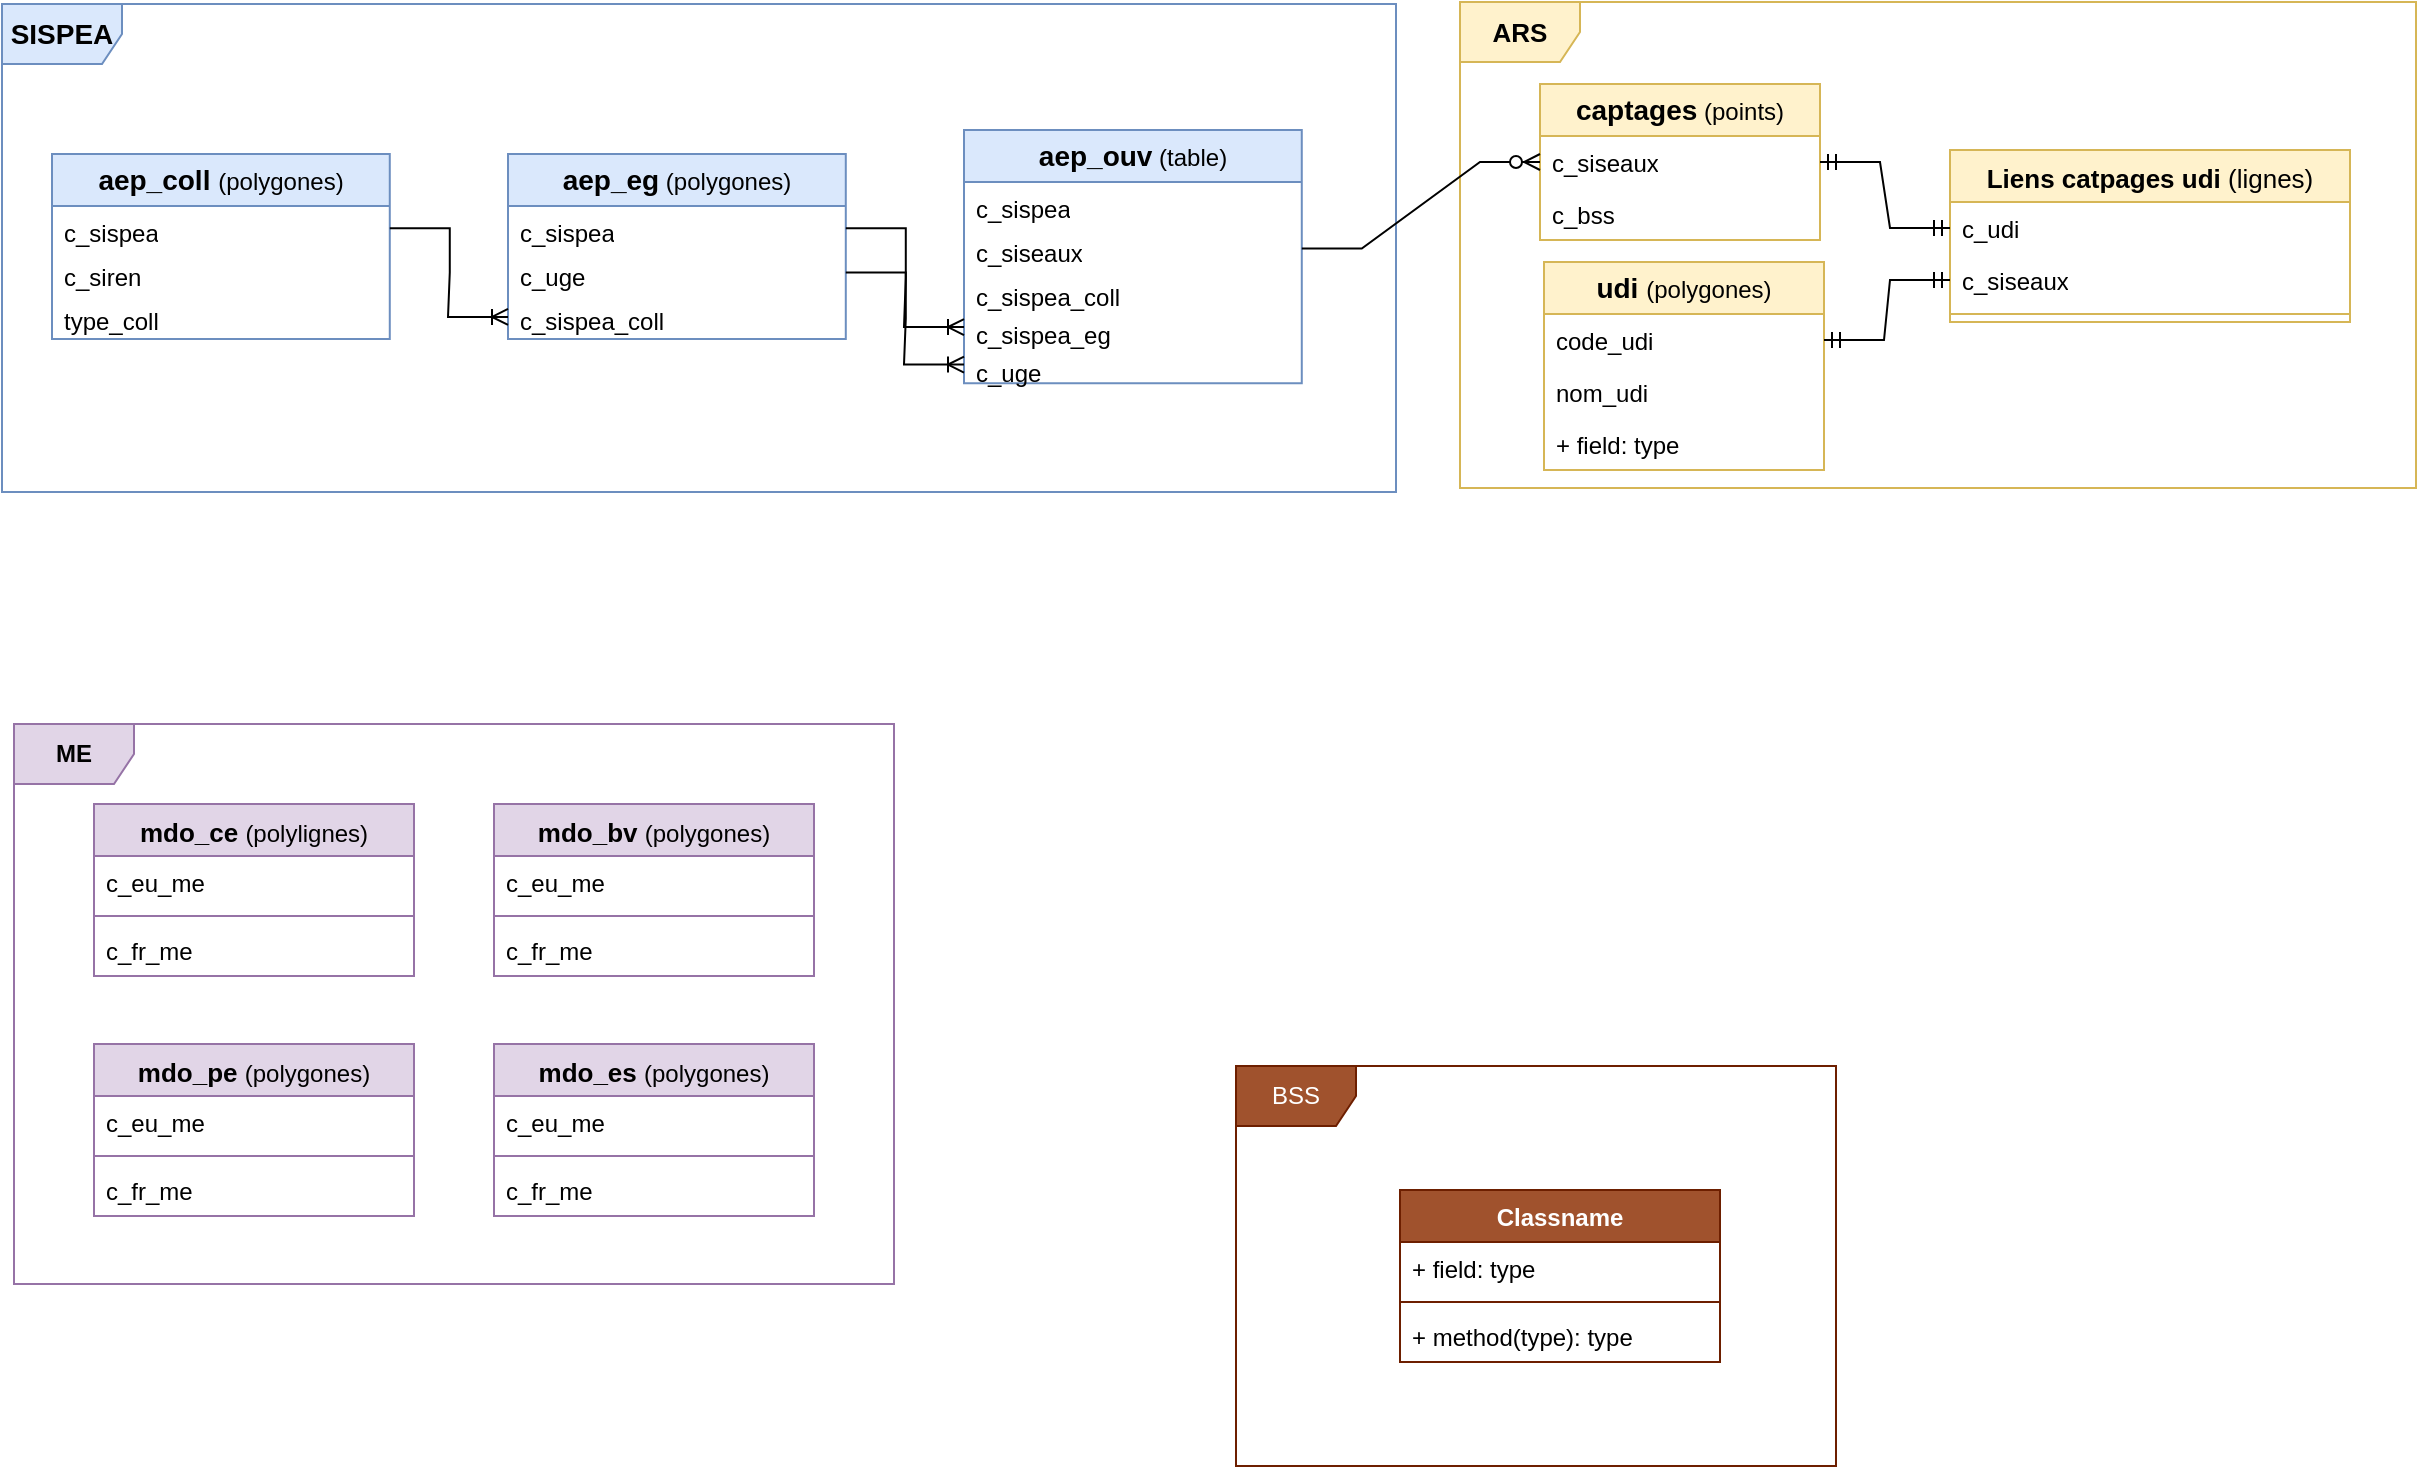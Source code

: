 <mxfile version="23.1.7" type="github">
  <diagram name="Page-1" id="1Q_z-b2mWmNZc49uN2Zr">
    <mxGraphModel dx="1354" dy="581" grid="0" gridSize="10" guides="1" tooltips="1" connect="1" arrows="1" fold="1" page="1" pageScale="1" pageWidth="1169" pageHeight="827" background="none" math="0" shadow="0">
      <root>
        <mxCell id="0" />
        <object label="SISPEA" id="UiWry4mSf7AiP79Xs2rW-38">
          <mxCell style="" parent="0" />
        </object>
        <mxCell id="UiWry4mSf7AiP79Xs2rW-39" value="&lt;font style=&quot;font-size: 14px;&quot;&gt;&lt;b&gt;aep_coll&lt;/b&gt; &lt;/font&gt;(polygones)" style="swimlane;fontStyle=0;childLayout=stackLayout;horizontal=1;startSize=26;horizontalStack=0;resizeParent=1;resizeParentMax=0;resizeLast=0;collapsible=1;marginBottom=0;whiteSpace=wrap;html=1;labelBackgroundColor=none;rounded=0;shadow=0;glass=0;swimlaneLine=1;fillColor=#dae8fc;strokeColor=#6c8ebf;" parent="UiWry4mSf7AiP79Xs2rW-38" vertex="1">
          <mxGeometry x="69.001" y="124.998" width="168.889" height="92.54" as="geometry" />
        </mxCell>
        <mxCell id="UiWry4mSf7AiP79Xs2rW-40" value="c_sispea" style="text;align=left;verticalAlign=top;spacingLeft=4;spacingRight=4;overflow=hidden;rotatable=0;points=[[0,0.5],[1,0.5]];portConstraint=eastwest;whiteSpace=wrap;html=1;labelBackgroundColor=none;" parent="UiWry4mSf7AiP79Xs2rW-39" vertex="1">
          <mxGeometry y="26" width="168.889" height="22.18" as="geometry" />
        </mxCell>
        <mxCell id="UiWry4mSf7AiP79Xs2rW-41" value="c_siren" style="text;align=left;verticalAlign=top;spacingLeft=4;spacingRight=4;overflow=hidden;rotatable=0;points=[[0,0.5],[1,0.5]];portConstraint=eastwest;whiteSpace=wrap;html=1;labelBackgroundColor=none;" parent="UiWry4mSf7AiP79Xs2rW-39" vertex="1">
          <mxGeometry y="48.18" width="168.889" height="22.18" as="geometry" />
        </mxCell>
        <mxCell id="UiWry4mSf7AiP79Xs2rW-42" value="&lt;div&gt;type_coll&lt;/div&gt;&lt;div&gt;&lt;br&gt;&lt;/div&gt;" style="text;align=left;verticalAlign=top;spacingLeft=4;spacingRight=4;overflow=hidden;rotatable=0;points=[[0,0.5],[1,0.5]];portConstraint=eastwest;whiteSpace=wrap;html=1;labelBackgroundColor=none;" parent="UiWry4mSf7AiP79Xs2rW-39" vertex="1">
          <mxGeometry y="70.36" width="168.889" height="22.18" as="geometry" />
        </mxCell>
        <mxCell id="UiWry4mSf7AiP79Xs2rW-43" value="&lt;b&gt;&lt;font style=&quot;font-size: 14px;&quot;&gt;SISPEA&lt;/font&gt;&lt;/b&gt;" style="shape=umlFrame;whiteSpace=wrap;html=1;pointerEvents=0;fillColor=#dae8fc;strokeColor=#6c8ebf;shadow=0;" parent="UiWry4mSf7AiP79Xs2rW-38" vertex="1">
          <mxGeometry x="44" y="50" width="697" height="244" as="geometry" />
        </mxCell>
        <mxCell id="UiWry4mSf7AiP79Xs2rW-44" value="&lt;b&gt;&lt;font style=&quot;font-size: 14px;&quot;&gt;aep_eg&lt;/font&gt;&lt;/b&gt; (polygones)" style="swimlane;fontStyle=0;childLayout=stackLayout;horizontal=1;startSize=26;fillColor=#dae8fc;horizontalStack=0;resizeParent=1;resizeParentMax=0;resizeLast=0;collapsible=1;marginBottom=0;whiteSpace=wrap;html=1;strokeColor=#6c8ebf;rounded=0;" parent="UiWry4mSf7AiP79Xs2rW-38" vertex="1">
          <mxGeometry x="297.004" y="124.998" width="168.889" height="92.54" as="geometry" />
        </mxCell>
        <mxCell id="UiWry4mSf7AiP79Xs2rW-45" value="c_sispea" style="text;strokeColor=none;fillColor=none;align=left;verticalAlign=top;spacingLeft=4;spacingRight=4;overflow=hidden;rotatable=0;points=[[0,0.5],[1,0.5]];portConstraint=eastwest;whiteSpace=wrap;html=1;" parent="UiWry4mSf7AiP79Xs2rW-44" vertex="1">
          <mxGeometry y="26" width="168.889" height="22.18" as="geometry" />
        </mxCell>
        <mxCell id="UiWry4mSf7AiP79Xs2rW-46" value="c_uge" style="text;strokeColor=none;fillColor=none;align=left;verticalAlign=top;spacingLeft=4;spacingRight=4;overflow=hidden;rotatable=0;points=[[0,0.5],[1,0.5]];portConstraint=eastwest;whiteSpace=wrap;html=1;" parent="UiWry4mSf7AiP79Xs2rW-44" vertex="1">
          <mxGeometry y="48.18" width="168.889" height="22.18" as="geometry" />
        </mxCell>
        <mxCell id="UiWry4mSf7AiP79Xs2rW-47" value="c_sispea_coll" style="text;strokeColor=none;fillColor=none;align=left;verticalAlign=top;spacingLeft=4;spacingRight=4;overflow=hidden;rotatable=0;points=[[0,0.5],[1,0.5]];portConstraint=eastwest;whiteSpace=wrap;html=1;" parent="UiWry4mSf7AiP79Xs2rW-44" vertex="1">
          <mxGeometry y="70.36" width="168.889" height="22.18" as="geometry" />
        </mxCell>
        <mxCell id="UiWry4mSf7AiP79Xs2rW-48" value="&lt;b style=&quot;&quot;&gt;&lt;font style=&quot;font-size: 14px;&quot;&gt;aep_ouv&lt;/font&gt;&lt;/b&gt;&lt;span style=&quot;&quot;&gt;&lt;font style=&quot;font-size: 12px;&quot;&gt; (table)&lt;font style=&quot;font-size: 12px;&quot;&gt;&lt;br&gt;&lt;/font&gt;&lt;/font&gt;&lt;/span&gt;" style="swimlane;fontStyle=0;childLayout=stackLayout;horizontal=1;startSize=26;fillColor=#dae8fc;horizontalStack=0;resizeParent=1;resizeParentMax=0;resizeLast=0;collapsible=1;marginBottom=0;whiteSpace=wrap;html=1;strokeColor=#6c8ebf;rounded=0;swimlaneLine=1;strokeWidth=1;" parent="UiWry4mSf7AiP79Xs2rW-38" vertex="1">
          <mxGeometry x="525" y="113" width="168.89" height="126.664" as="geometry">
            <mxRectangle x="480" y="158" width="130" height="30" as="alternateBounds" />
          </mxGeometry>
        </mxCell>
        <mxCell id="UiWry4mSf7AiP79Xs2rW-49" value="c_sispea" style="text;strokeColor=none;fillColor=none;align=left;verticalAlign=top;spacingLeft=4;spacingRight=4;overflow=hidden;rotatable=0;points=[[0,0.5],[1,0.5]];portConstraint=eastwest;whiteSpace=wrap;html=1;" parent="UiWry4mSf7AiP79Xs2rW-48" vertex="1">
          <mxGeometry y="26" width="168.89" height="22.18" as="geometry" />
        </mxCell>
        <mxCell id="UiWry4mSf7AiP79Xs2rW-50" value="c_siseaux" style="text;strokeColor=none;fillColor=none;align=left;verticalAlign=top;spacingLeft=4;spacingRight=4;overflow=hidden;rotatable=0;points=[[0,0.5],[1,0.5]];portConstraint=eastwest;whiteSpace=wrap;html=1;" parent="UiWry4mSf7AiP79Xs2rW-48" vertex="1">
          <mxGeometry y="48.18" width="168.89" height="22.18" as="geometry" />
        </mxCell>
        <mxCell id="UiWry4mSf7AiP79Xs2rW-51" value="c_sispea_coll" style="text;strokeColor=none;fillColor=none;align=left;verticalAlign=top;spacingLeft=4;spacingRight=4;overflow=hidden;rotatable=0;points=[[0,0.5],[1,0.5]];portConstraint=eastwest;whiteSpace=wrap;html=1;" parent="UiWry4mSf7AiP79Xs2rW-48" vertex="1">
          <mxGeometry y="70.36" width="168.89" height="18.768" as="geometry" />
        </mxCell>
        <mxCell id="UiWry4mSf7AiP79Xs2rW-53" value="&lt;div&gt;c_sispea_eg&lt;/div&gt;" style="text;strokeColor=none;fillColor=none;align=left;verticalAlign=top;spacingLeft=4;spacingRight=4;overflow=hidden;rotatable=0;points=[[0,0.5],[1,0.5]];portConstraint=eastwest;whiteSpace=wrap;html=1;" parent="UiWry4mSf7AiP79Xs2rW-48" vertex="1">
          <mxGeometry y="89.128" width="168.89" height="18.768" as="geometry" />
        </mxCell>
        <mxCell id="UiWry4mSf7AiP79Xs2rW-52" value="&lt;div&gt;c_uge&lt;/div&gt;" style="text;strokeColor=none;fillColor=none;align=left;verticalAlign=top;spacingLeft=4;spacingRight=4;overflow=hidden;rotatable=0;points=[[0,0.5],[1,0.5]];portConstraint=eastwest;whiteSpace=wrap;html=1;" parent="UiWry4mSf7AiP79Xs2rW-48" vertex="1">
          <mxGeometry y="107.896" width="168.89" height="18.768" as="geometry" />
        </mxCell>
        <mxCell id="UiWry4mSf7AiP79Xs2rW-54" value="" style="edgeStyle=entityRelationEdgeStyle;fontSize=12;html=1;endArrow=ERoneToMany;rounded=0;" parent="UiWry4mSf7AiP79Xs2rW-38" source="UiWry4mSf7AiP79Xs2rW-46" target="UiWry4mSf7AiP79Xs2rW-52" edge="1">
          <mxGeometry width="100" height="100" relative="1" as="geometry">
            <mxPoint x="430" y="152.37" as="sourcePoint" />
            <mxPoint x="535.556" y="67.062" as="targetPoint" />
          </mxGeometry>
        </mxCell>
        <mxCell id="UiWry4mSf7AiP79Xs2rW-55" value="" style="edgeStyle=entityRelationEdgeStyle;fontSize=12;html=1;endArrow=ERoneToMany;rounded=0;exitX=1;exitY=0.5;exitDx=0;exitDy=0;entryX=0;entryY=0.5;entryDx=0;entryDy=0;" parent="UiWry4mSf7AiP79Xs2rW-38" source="UiWry4mSf7AiP79Xs2rW-40" target="UiWry4mSf7AiP79Xs2rW-47" edge="1">
          <mxGeometry width="100" height="100" relative="1" as="geometry">
            <mxPoint x="240" y="90.948" as="sourcePoint" />
            <mxPoint x="345.556" y="5.64" as="targetPoint" />
            <Array as="points">
              <mxPoint x="282.222" y="99.479" />
            </Array>
          </mxGeometry>
        </mxCell>
        <mxCell id="UiWry4mSf7AiP79Xs2rW-56" value="" style="edgeStyle=entityRelationEdgeStyle;fontSize=12;html=1;endArrow=ERoneToMany;rounded=0;" parent="UiWry4mSf7AiP79Xs2rW-38" source="UiWry4mSf7AiP79Xs2rW-45" target="UiWry4mSf7AiP79Xs2rW-53" edge="1">
          <mxGeometry width="100" height="100" relative="1" as="geometry">
            <mxPoint x="461.667" y="143.839" as="sourcePoint" />
            <mxPoint x="498.611" y="212.938" as="targetPoint" />
            <Array as="points">
              <mxPoint x="451.111" y="220.616" />
              <mxPoint x="503.889" y="271.801" />
              <mxPoint x="482.778" y="212.085" />
            </Array>
          </mxGeometry>
        </mxCell>
        <object label="ARS" id="UiWry4mSf7AiP79Xs2rW-73">
          <mxCell parent="0" />
        </object>
        <mxCell id="UiWry4mSf7AiP79Xs2rW-74" value="&lt;font style=&quot;font-size: 13px;&quot;&gt;&lt;b&gt;ARS&lt;/b&gt;&lt;/font&gt;" style="shape=umlFrame;whiteSpace=wrap;html=1;pointerEvents=0;fillColor=#fff2cc;strokeColor=#d6b656;" parent="UiWry4mSf7AiP79Xs2rW-73" vertex="1">
          <mxGeometry x="773" y="49" width="478" height="243" as="geometry" />
        </mxCell>
        <mxCell id="UiWry4mSf7AiP79Xs2rW-75" value="&lt;b&gt;&lt;font style=&quot;font-size: 14px;&quot;&gt;captages&lt;/font&gt;&lt;/b&gt;&lt;font style=&quot;font-size: 12px;&quot;&gt; (points)&lt;font style=&quot;font-size: 12px;&quot;&gt;&lt;br&gt;&lt;/font&gt;&lt;/font&gt;" style="swimlane;fontStyle=0;childLayout=stackLayout;horizontal=1;startSize=26;fillColor=#fff2cc;horizontalStack=0;resizeParent=1;resizeParentMax=0;resizeLast=0;collapsible=1;marginBottom=0;whiteSpace=wrap;html=1;strokeColor=#d6b656;" parent="UiWry4mSf7AiP79Xs2rW-73" vertex="1">
          <mxGeometry x="813" y="90" width="140" height="78" as="geometry" />
        </mxCell>
        <mxCell id="UiWry4mSf7AiP79Xs2rW-76" value="c_siseaux" style="text;strokeColor=none;fillColor=none;align=left;verticalAlign=top;spacingLeft=4;spacingRight=4;overflow=hidden;rotatable=0;points=[[0,0.5],[1,0.5]];portConstraint=eastwest;whiteSpace=wrap;html=1;" parent="UiWry4mSf7AiP79Xs2rW-75" vertex="1">
          <mxGeometry y="26" width="140" height="26" as="geometry" />
        </mxCell>
        <mxCell id="2uLfHWaX_J8Jc8troCcb-1" value="&lt;div&gt;c_bss&lt;/div&gt;" style="text;strokeColor=none;fillColor=none;align=left;verticalAlign=top;spacingLeft=4;spacingRight=4;overflow=hidden;rotatable=0;points=[[0,0.5],[1,0.5]];portConstraint=eastwest;whiteSpace=wrap;html=1;" parent="UiWry4mSf7AiP79Xs2rW-75" vertex="1">
          <mxGeometry y="52" width="140" height="26" as="geometry" />
        </mxCell>
        <mxCell id="UiWry4mSf7AiP79Xs2rW-77" value="&lt;font style=&quot;font-size: 14px;&quot;&gt;&lt;b&gt;udi&lt;font style=&quot;font-size: 14px;&quot;&gt; &lt;/font&gt;&lt;/b&gt;&lt;/font&gt;&lt;font style=&quot;font-size: 12px;&quot;&gt;(polygones)&lt;font style=&quot;font-size: 12px;&quot;&gt;&lt;br&gt;&lt;/font&gt;&lt;/font&gt;" style="swimlane;fontStyle=0;childLayout=stackLayout;horizontal=1;startSize=26;fillColor=#fff2cc;horizontalStack=0;resizeParent=1;resizeParentMax=0;resizeLast=0;collapsible=1;marginBottom=0;whiteSpace=wrap;html=1;strokeColor=#d6b656;" parent="UiWry4mSf7AiP79Xs2rW-73" vertex="1">
          <mxGeometry x="815" y="179" width="140" height="104" as="geometry" />
        </mxCell>
        <mxCell id="UiWry4mSf7AiP79Xs2rW-78" value="code_udi" style="text;strokeColor=none;fillColor=none;align=left;verticalAlign=top;spacingLeft=4;spacingRight=4;overflow=hidden;rotatable=0;points=[[0,0.5],[1,0.5]];portConstraint=eastwest;whiteSpace=wrap;html=1;" parent="UiWry4mSf7AiP79Xs2rW-77" vertex="1">
          <mxGeometry y="26" width="140" height="26" as="geometry" />
        </mxCell>
        <mxCell id="UiWry4mSf7AiP79Xs2rW-79" value="nom_udi" style="text;strokeColor=none;fillColor=none;align=left;verticalAlign=top;spacingLeft=4;spacingRight=4;overflow=hidden;rotatable=0;points=[[0,0.5],[1,0.5]];portConstraint=eastwest;whiteSpace=wrap;html=1;" parent="UiWry4mSf7AiP79Xs2rW-77" vertex="1">
          <mxGeometry y="52" width="140" height="26" as="geometry" />
        </mxCell>
        <mxCell id="UiWry4mSf7AiP79Xs2rW-80" value="+ field: type" style="text;strokeColor=none;fillColor=none;align=left;verticalAlign=top;spacingLeft=4;spacingRight=4;overflow=hidden;rotatable=0;points=[[0,0.5],[1,0.5]];portConstraint=eastwest;whiteSpace=wrap;html=1;" parent="UiWry4mSf7AiP79Xs2rW-77" vertex="1">
          <mxGeometry y="78" width="140" height="26" as="geometry" />
        </mxCell>
        <mxCell id="UiWry4mSf7AiP79Xs2rW-81" value="&lt;font style=&quot;font-size: 13px;&quot;&gt;Liens catpages udi &lt;span style=&quot;font-weight: normal;&quot;&gt;(lignes)&lt;/span&gt;&lt;br&gt;&lt;/font&gt;" style="swimlane;fontStyle=1;align=center;verticalAlign=top;childLayout=stackLayout;horizontal=1;startSize=26;horizontalStack=0;resizeParent=1;resizeParentMax=0;resizeLast=0;collapsible=1;marginBottom=0;whiteSpace=wrap;html=1;fillColor=#fff2cc;strokeColor=#d6b656;" parent="UiWry4mSf7AiP79Xs2rW-73" vertex="1">
          <mxGeometry x="1018" y="123.0" width="200" height="86" as="geometry" />
        </mxCell>
        <mxCell id="UiWry4mSf7AiP79Xs2rW-82" value="c_udi" style="text;strokeColor=none;fillColor=none;align=left;verticalAlign=top;spacingLeft=4;spacingRight=4;overflow=hidden;rotatable=0;points=[[0,0.5],[1,0.5]];portConstraint=eastwest;whiteSpace=wrap;html=1;" parent="UiWry4mSf7AiP79Xs2rW-81" vertex="1">
          <mxGeometry y="26" width="200" height="26" as="geometry" />
        </mxCell>
        <mxCell id="UiWry4mSf7AiP79Xs2rW-84" value="c_siseaux" style="text;strokeColor=none;fillColor=none;align=left;verticalAlign=top;spacingLeft=4;spacingRight=4;overflow=hidden;rotatable=0;points=[[0,0.5],[1,0.5]];portConstraint=eastwest;whiteSpace=wrap;html=1;" parent="UiWry4mSf7AiP79Xs2rW-81" vertex="1">
          <mxGeometry y="52" width="200" height="26" as="geometry" />
        </mxCell>
        <mxCell id="UiWry4mSf7AiP79Xs2rW-83" value="" style="line;strokeWidth=1;fillColor=none;align=left;verticalAlign=middle;spacingTop=-1;spacingLeft=3;spacingRight=3;rotatable=0;labelPosition=right;points=[];portConstraint=eastwest;strokeColor=inherit;" parent="UiWry4mSf7AiP79Xs2rW-81" vertex="1">
          <mxGeometry y="78" width="200" height="8" as="geometry" />
        </mxCell>
        <mxCell id="UiWry4mSf7AiP79Xs2rW-85" value="" style="edgeStyle=entityRelationEdgeStyle;fontSize=12;html=1;endArrow=ERmandOne;startArrow=ERmandOne;rounded=0;" parent="UiWry4mSf7AiP79Xs2rW-73" source="UiWry4mSf7AiP79Xs2rW-76" target="UiWry4mSf7AiP79Xs2rW-82" edge="1">
          <mxGeometry width="100" height="100" relative="1" as="geometry">
            <mxPoint x="810" y="380" as="sourcePoint" />
            <mxPoint x="910" y="280" as="targetPoint" />
          </mxGeometry>
        </mxCell>
        <mxCell id="UiWry4mSf7AiP79Xs2rW-86" value="" style="edgeStyle=entityRelationEdgeStyle;fontSize=12;html=1;endArrow=ERmandOne;startArrow=ERmandOne;rounded=0;" parent="UiWry4mSf7AiP79Xs2rW-73" source="UiWry4mSf7AiP79Xs2rW-78" target="UiWry4mSf7AiP79Xs2rW-84" edge="1">
          <mxGeometry width="100" height="100" relative="1" as="geometry">
            <mxPoint x="810" y="380" as="sourcePoint" />
            <mxPoint x="910" y="280" as="targetPoint" />
          </mxGeometry>
        </mxCell>
        <mxCell id="UiWry4mSf7AiP79Xs2rW-87" value="" style="edgeStyle=entityRelationEdgeStyle;fontSize=12;html=1;endArrow=ERzeroToMany;endFill=1;rounded=0;" parent="UiWry4mSf7AiP79Xs2rW-73" source="UiWry4mSf7AiP79Xs2rW-50" target="UiWry4mSf7AiP79Xs2rW-76" edge="1">
          <mxGeometry width="100" height="100" relative="1" as="geometry">
            <mxPoint x="790" y="390" as="sourcePoint" />
            <mxPoint x="890" y="290" as="targetPoint" />
          </mxGeometry>
        </mxCell>
        <object label="MDO Sandre" id="UiWry4mSf7AiP79Xs2rW-88">
          <mxCell parent="0" />
        </object>
        <mxCell id="UiWry4mSf7AiP79Xs2rW-89" value="&lt;b&gt;ME&lt;/b&gt;" style="shape=umlFrame;whiteSpace=wrap;html=1;pointerEvents=0;fillColor=#e1d5e7;strokeColor=#9673a6;" parent="UiWry4mSf7AiP79Xs2rW-88" vertex="1">
          <mxGeometry x="50" y="410" width="440" height="280" as="geometry" />
        </mxCell>
        <mxCell id="UiWry4mSf7AiP79Xs2rW-90" value="&lt;font style=&quot;font-size: 13px;&quot;&gt;mdo_ce &lt;/font&gt;&lt;font style=&quot;font-size: 12px;&quot;&gt;&lt;span style=&quot;font-weight: normal;&quot;&gt;(polylignes)&lt;/span&gt;&lt;font style=&quot;font-size: 12px;&quot;&gt;&lt;br&gt;&lt;/font&gt;&lt;/font&gt;" style="swimlane;fontStyle=1;align=center;verticalAlign=top;childLayout=stackLayout;horizontal=1;startSize=26;horizontalStack=0;resizeParent=1;resizeParentMax=0;resizeLast=0;collapsible=1;marginBottom=0;whiteSpace=wrap;html=1;fillColor=#e1d5e7;strokeColor=#9673a6;" parent="UiWry4mSf7AiP79Xs2rW-88" vertex="1">
          <mxGeometry x="90" y="450" width="160" height="86" as="geometry" />
        </mxCell>
        <mxCell id="UiWry4mSf7AiP79Xs2rW-91" value="c_eu_me" style="text;strokeColor=none;fillColor=none;align=left;verticalAlign=top;spacingLeft=4;spacingRight=4;overflow=hidden;rotatable=0;points=[[0,0.5],[1,0.5]];portConstraint=eastwest;whiteSpace=wrap;html=1;" parent="UiWry4mSf7AiP79Xs2rW-90" vertex="1">
          <mxGeometry y="26" width="160" height="26" as="geometry" />
        </mxCell>
        <mxCell id="UiWry4mSf7AiP79Xs2rW-92" value="" style="line;strokeWidth=1;fillColor=none;align=left;verticalAlign=middle;spacingTop=-1;spacingLeft=3;spacingRight=3;rotatable=0;labelPosition=right;points=[];portConstraint=eastwest;strokeColor=inherit;" parent="UiWry4mSf7AiP79Xs2rW-90" vertex="1">
          <mxGeometry y="52" width="160" height="8" as="geometry" />
        </mxCell>
        <mxCell id="UiWry4mSf7AiP79Xs2rW-93" value="&lt;div&gt;c_fr_me&lt;/div&gt;" style="text;strokeColor=none;fillColor=none;align=left;verticalAlign=top;spacingLeft=4;spacingRight=4;overflow=hidden;rotatable=0;points=[[0,0.5],[1,0.5]];portConstraint=eastwest;whiteSpace=wrap;html=1;" parent="UiWry4mSf7AiP79Xs2rW-90" vertex="1">
          <mxGeometry y="60" width="160" height="26" as="geometry" />
        </mxCell>
        <mxCell id="UiWry4mSf7AiP79Xs2rW-94" value="&lt;font style=&quot;font-size: 13px;&quot;&gt;mdo_bv &lt;/font&gt;&lt;font size=&quot;1&quot;&gt;&lt;span style=&quot;font-weight: normal; font-size: 12px;&quot;&gt;(polygones)&lt;/span&gt;&lt;font&gt;&lt;br&gt;&lt;/font&gt;&lt;/font&gt;" style="swimlane;fontStyle=1;align=center;verticalAlign=top;childLayout=stackLayout;horizontal=1;startSize=26;horizontalStack=0;resizeParent=1;resizeParentMax=0;resizeLast=0;collapsible=1;marginBottom=0;whiteSpace=wrap;html=1;fillColor=#e1d5e7;strokeColor=#9673a6;" parent="UiWry4mSf7AiP79Xs2rW-88" vertex="1">
          <mxGeometry x="290" y="450" width="160" height="86" as="geometry" />
        </mxCell>
        <mxCell id="UiWry4mSf7AiP79Xs2rW-95" value="c_eu_me" style="text;strokeColor=none;fillColor=none;align=left;verticalAlign=top;spacingLeft=4;spacingRight=4;overflow=hidden;rotatable=0;points=[[0,0.5],[1,0.5]];portConstraint=eastwest;whiteSpace=wrap;html=1;" parent="UiWry4mSf7AiP79Xs2rW-94" vertex="1">
          <mxGeometry y="26" width="160" height="26" as="geometry" />
        </mxCell>
        <mxCell id="UiWry4mSf7AiP79Xs2rW-96" value="" style="line;strokeWidth=1;fillColor=none;align=left;verticalAlign=middle;spacingTop=-1;spacingLeft=3;spacingRight=3;rotatable=0;labelPosition=right;points=[];portConstraint=eastwest;strokeColor=inherit;" parent="UiWry4mSf7AiP79Xs2rW-94" vertex="1">
          <mxGeometry y="52" width="160" height="8" as="geometry" />
        </mxCell>
        <mxCell id="UiWry4mSf7AiP79Xs2rW-97" value="&lt;div&gt;c_fr_me&lt;/div&gt;" style="text;strokeColor=none;fillColor=none;align=left;verticalAlign=top;spacingLeft=4;spacingRight=4;overflow=hidden;rotatable=0;points=[[0,0.5],[1,0.5]];portConstraint=eastwest;whiteSpace=wrap;html=1;" parent="UiWry4mSf7AiP79Xs2rW-94" vertex="1">
          <mxGeometry y="60" width="160" height="26" as="geometry" />
        </mxCell>
        <mxCell id="UiWry4mSf7AiP79Xs2rW-98" value="&lt;font style=&quot;font-size: 13px;&quot;&gt;mdo_pe &lt;/font&gt;&lt;font size=&quot;1&quot;&gt;&lt;span style=&quot;font-weight: normal; font-size: 12px;&quot;&gt;(polygones)&lt;/span&gt;&lt;font&gt;&lt;br&gt;&lt;/font&gt;&lt;/font&gt;" style="swimlane;fontStyle=1;align=center;verticalAlign=top;childLayout=stackLayout;horizontal=1;startSize=26;horizontalStack=0;resizeParent=1;resizeParentMax=0;resizeLast=0;collapsible=1;marginBottom=0;whiteSpace=wrap;html=1;fillColor=#e1d5e7;strokeColor=#9673a6;" parent="UiWry4mSf7AiP79Xs2rW-88" vertex="1">
          <mxGeometry x="90" y="570" width="160" height="86" as="geometry" />
        </mxCell>
        <mxCell id="UiWry4mSf7AiP79Xs2rW-99" value="c_eu_me" style="text;strokeColor=none;fillColor=none;align=left;verticalAlign=top;spacingLeft=4;spacingRight=4;overflow=hidden;rotatable=0;points=[[0,0.5],[1,0.5]];portConstraint=eastwest;whiteSpace=wrap;html=1;" parent="UiWry4mSf7AiP79Xs2rW-98" vertex="1">
          <mxGeometry y="26" width="160" height="26" as="geometry" />
        </mxCell>
        <mxCell id="UiWry4mSf7AiP79Xs2rW-100" value="" style="line;strokeWidth=1;fillColor=none;align=left;verticalAlign=middle;spacingTop=-1;spacingLeft=3;spacingRight=3;rotatable=0;labelPosition=right;points=[];portConstraint=eastwest;strokeColor=inherit;" parent="UiWry4mSf7AiP79Xs2rW-98" vertex="1">
          <mxGeometry y="52" width="160" height="8" as="geometry" />
        </mxCell>
        <mxCell id="UiWry4mSf7AiP79Xs2rW-101" value="&lt;div&gt;c_fr_me&lt;/div&gt;" style="text;strokeColor=none;fillColor=none;align=left;verticalAlign=top;spacingLeft=4;spacingRight=4;overflow=hidden;rotatable=0;points=[[0,0.5],[1,0.5]];portConstraint=eastwest;whiteSpace=wrap;html=1;" parent="UiWry4mSf7AiP79Xs2rW-98" vertex="1">
          <mxGeometry y="60" width="160" height="26" as="geometry" />
        </mxCell>
        <mxCell id="UiWry4mSf7AiP79Xs2rW-102" value="&lt;font style=&quot;font-size: 13px;&quot;&gt;mdo_es &lt;/font&gt;&lt;font size=&quot;1&quot;&gt;&lt;span style=&quot;font-weight: normal; font-size: 12px;&quot;&gt;(polygones)&lt;/span&gt;&lt;font&gt;&lt;br&gt;&lt;/font&gt;&lt;/font&gt;" style="swimlane;fontStyle=1;align=center;verticalAlign=top;childLayout=stackLayout;horizontal=1;startSize=26;horizontalStack=0;resizeParent=1;resizeParentMax=0;resizeLast=0;collapsible=1;marginBottom=0;whiteSpace=wrap;html=1;fillColor=#e1d5e7;strokeColor=#9673a6;" parent="UiWry4mSf7AiP79Xs2rW-88" vertex="1">
          <mxGeometry x="290" y="570" width="160" height="86" as="geometry" />
        </mxCell>
        <mxCell id="UiWry4mSf7AiP79Xs2rW-103" value="c_eu_me" style="text;strokeColor=none;fillColor=none;align=left;verticalAlign=top;spacingLeft=4;spacingRight=4;overflow=hidden;rotatable=0;points=[[0,0.5],[1,0.5]];portConstraint=eastwest;whiteSpace=wrap;html=1;" parent="UiWry4mSf7AiP79Xs2rW-102" vertex="1">
          <mxGeometry y="26" width="160" height="26" as="geometry" />
        </mxCell>
        <mxCell id="UiWry4mSf7AiP79Xs2rW-104" value="" style="line;strokeWidth=1;fillColor=none;align=left;verticalAlign=middle;spacingTop=-1;spacingLeft=3;spacingRight=3;rotatable=0;labelPosition=right;points=[];portConstraint=eastwest;strokeColor=inherit;" parent="UiWry4mSf7AiP79Xs2rW-102" vertex="1">
          <mxGeometry y="52" width="160" height="8" as="geometry" />
        </mxCell>
        <mxCell id="UiWry4mSf7AiP79Xs2rW-105" value="&lt;div&gt;c_fr_me&lt;/div&gt;" style="text;strokeColor=none;fillColor=none;align=left;verticalAlign=top;spacingLeft=4;spacingRight=4;overflow=hidden;rotatable=0;points=[[0,0.5],[1,0.5]];portConstraint=eastwest;whiteSpace=wrap;html=1;" parent="UiWry4mSf7AiP79Xs2rW-102" vertex="1">
          <mxGeometry y="60" width="160" height="26" as="geometry" />
        </mxCell>
        <object label="MINISTERE" id="UiWry4mSf7AiP79Xs2rW-106">
          <mxCell parent="0" />
        </object>
        <object label="BSS" id="yYNXpB2N-dPXlD8TsNwt-2">
          <mxCell parent="0" />
        </object>
        <mxCell id="yYNXpB2N-dPXlD8TsNwt-3" value="BSS" style="shape=umlFrame;whiteSpace=wrap;html=1;pointerEvents=0;fillColor=#a0522d;fontColor=#ffffff;strokeColor=#6D1F00;" parent="yYNXpB2N-dPXlD8TsNwt-2" vertex="1">
          <mxGeometry x="661" y="581" width="300" height="200" as="geometry" />
        </mxCell>
        <mxCell id="yYNXpB2N-dPXlD8TsNwt-4" value="Classname" style="swimlane;fontStyle=1;align=center;verticalAlign=top;childLayout=stackLayout;horizontal=1;startSize=26;horizontalStack=0;resizeParent=1;resizeParentMax=0;resizeLast=0;collapsible=1;marginBottom=0;whiteSpace=wrap;html=1;fillColor=#a0522d;fontColor=#ffffff;strokeColor=#6D1F00;" parent="yYNXpB2N-dPXlD8TsNwt-2" vertex="1">
          <mxGeometry x="743" y="643" width="160" height="86" as="geometry" />
        </mxCell>
        <mxCell id="yYNXpB2N-dPXlD8TsNwt-5" value="+ field: type" style="text;strokeColor=none;fillColor=none;align=left;verticalAlign=top;spacingLeft=4;spacingRight=4;overflow=hidden;rotatable=0;points=[[0,0.5],[1,0.5]];portConstraint=eastwest;whiteSpace=wrap;html=1;" parent="yYNXpB2N-dPXlD8TsNwt-4" vertex="1">
          <mxGeometry y="26" width="160" height="26" as="geometry" />
        </mxCell>
        <mxCell id="yYNXpB2N-dPXlD8TsNwt-6" value="" style="line;strokeWidth=1;fillColor=none;align=left;verticalAlign=middle;spacingTop=-1;spacingLeft=3;spacingRight=3;rotatable=0;labelPosition=right;points=[];portConstraint=eastwest;strokeColor=inherit;" parent="yYNXpB2N-dPXlD8TsNwt-4" vertex="1">
          <mxGeometry y="52" width="160" height="8" as="geometry" />
        </mxCell>
        <mxCell id="yYNXpB2N-dPXlD8TsNwt-7" value="+ method(type): type" style="text;strokeColor=none;fillColor=none;align=left;verticalAlign=top;spacingLeft=4;spacingRight=4;overflow=hidden;rotatable=0;points=[[0,0.5],[1,0.5]];portConstraint=eastwest;whiteSpace=wrap;html=1;" parent="yYNXpB2N-dPXlD8TsNwt-4" vertex="1">
          <mxGeometry y="60" width="160" height="26" as="geometry" />
        </mxCell>
      </root>
    </mxGraphModel>
  </diagram>
</mxfile>
